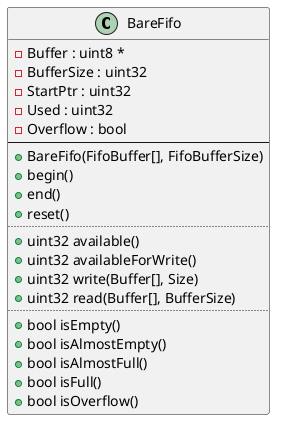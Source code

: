 @startuml


class BareFifo 
{
  - Buffer : uint8 *
  - BufferSize : uint32
  - StartPtr : uint32
  - Used : uint32
  - Overflow : bool 
  ----
  + BareFifo(FifoBuffer[], FifoBufferSize)
  + begin()
  + end()
  + reset()  
  ....
  + uint32 available()
  + uint32 availableForWrite()
  + uint32 write(Buffer[], Size)
  + uint32 read(Buffer[], BufferSize)
  ....
  + bool isEmpty()
  + bool isAlmostEmpty()
  + bool isAlmostFull()
  + bool isFull()
  + bool isOverflow()
}


@enduml